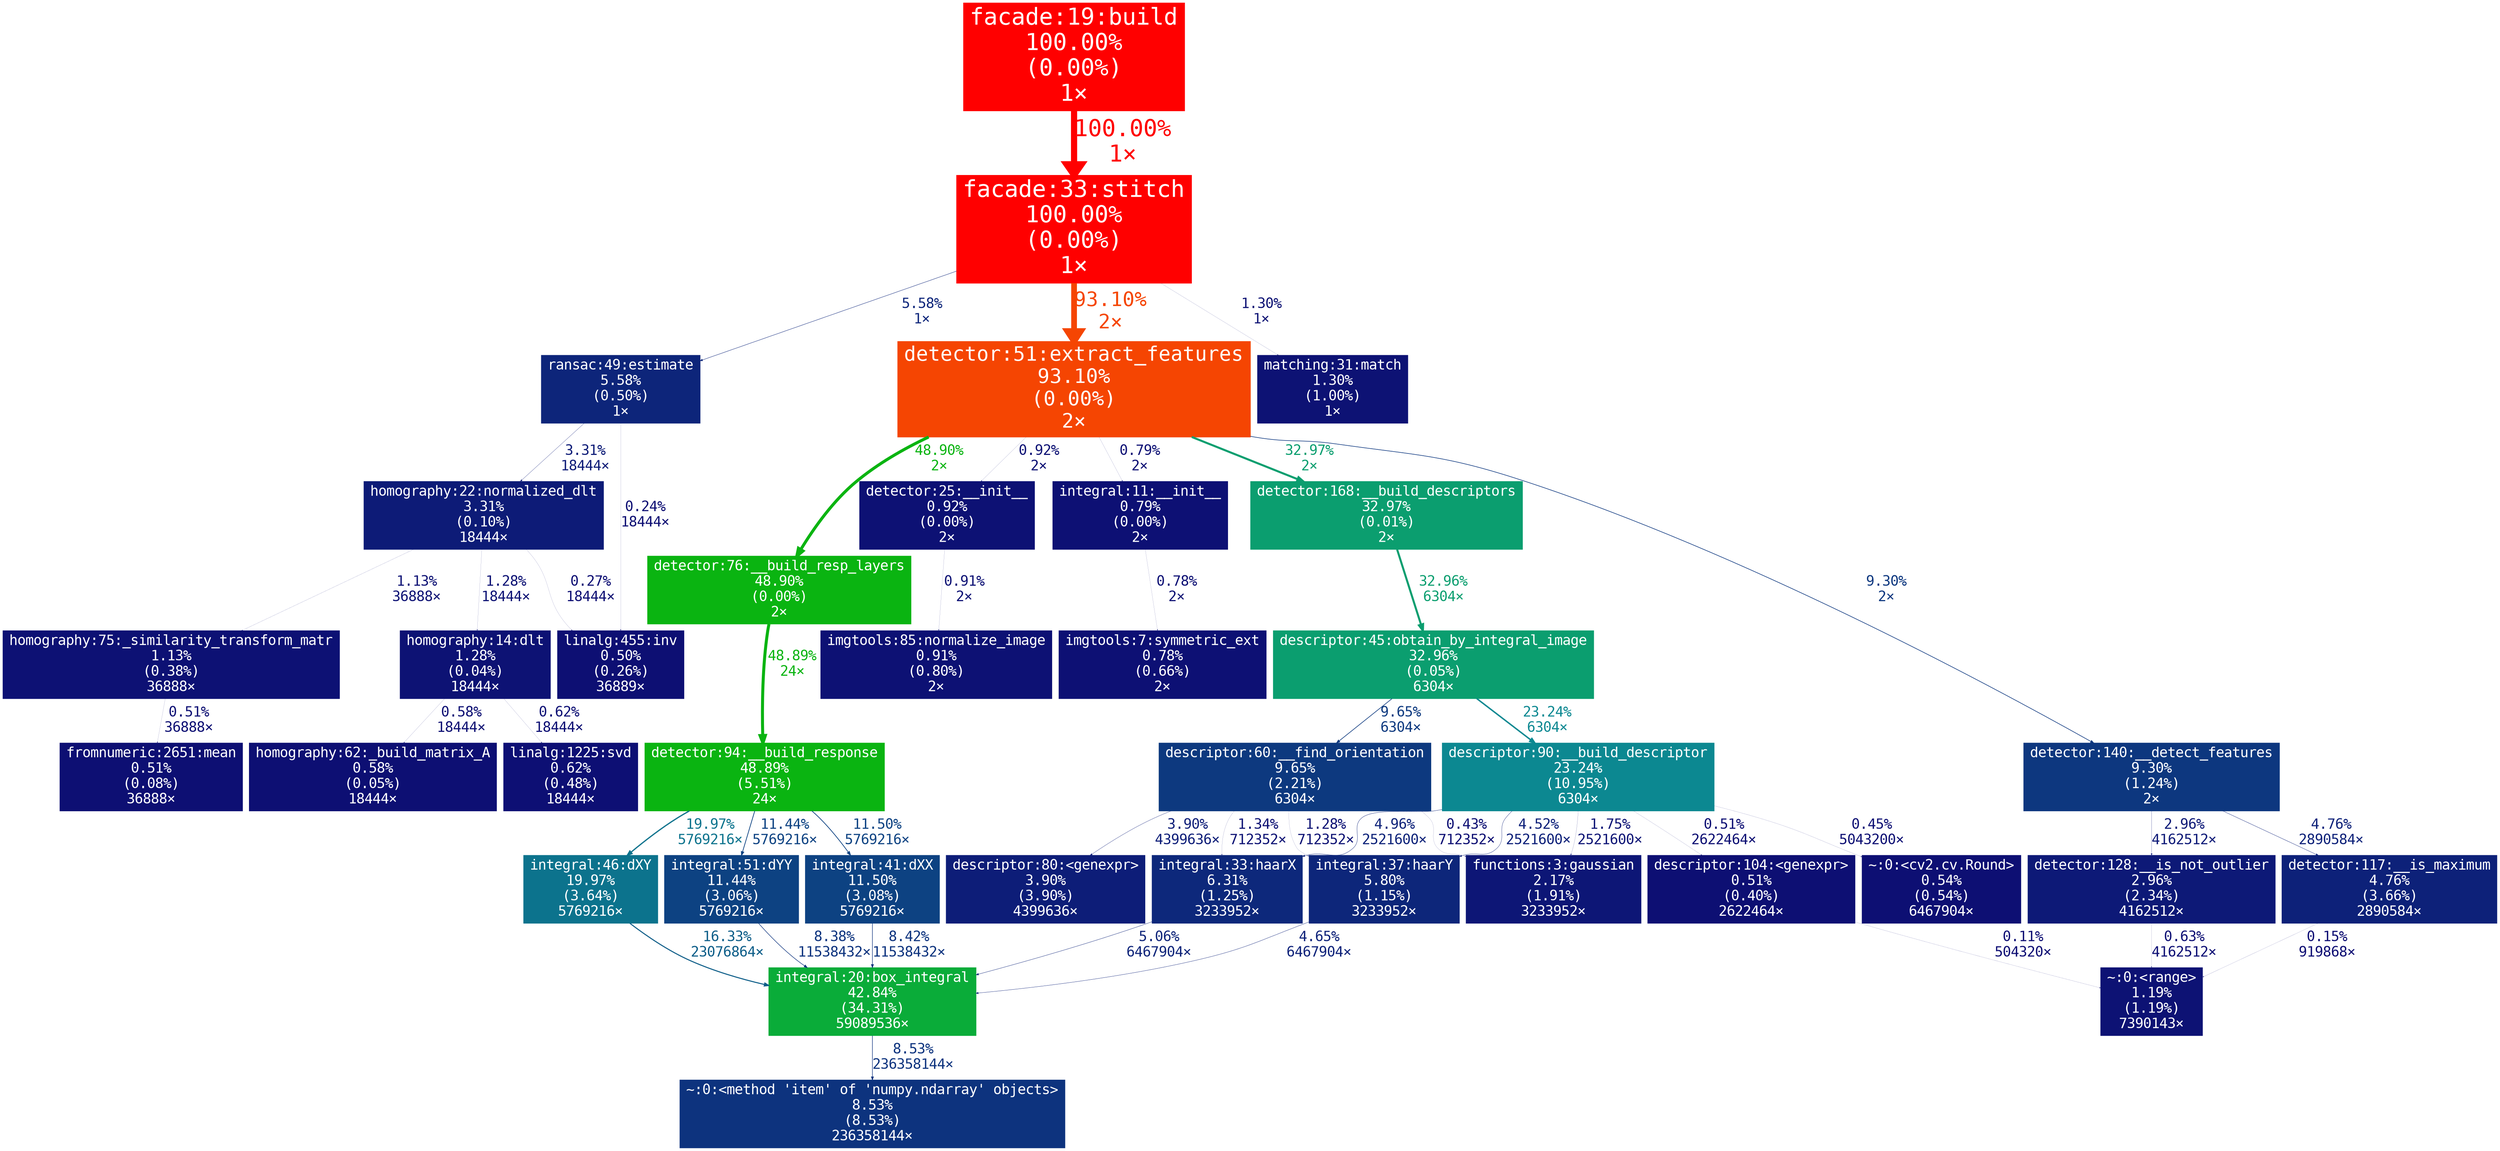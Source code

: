 digraph {
	graph [fontname=Consolas, nodesep=0.125, ranksep=0.25];
	node [fontcolor=white, fontname=Consolas, height=0, shape=box, style=filled, width=0];
	edge [fontname=Consolas];
	1 [color="#0d0f73", fontcolor="#ffffff", fontsize="18.00", label="linalg:455:inv\n0.50%\n(0.26%)\n36889×"];
	2 [color="#0d0f74", fontcolor="#ffffff", fontsize="18.00", label="linalg:1225:svd\n0.62%\n(0.48%)\n18444×"];
	5 [color="#0d377f", fontcolor="#ffffff", fontsize="18.00", label="detector:140:__detect_features\n9.30%\n(1.24%)\n2×"];
	5 -> 75 [arrowsize="0.24", color="#0d1977", fontcolor="#0d1977", fontsize="18.00", label="2.96%\n4162512×", labeldistance="0.24", penwidth="0.24"];
	5 -> 93 [arrowsize="0.31", color="#0d2179", fontcolor="#0d2179", fontsize="18.00", label="4.76%\n2890584×", labeldistance="0.38", penwidth="0.38"];
	6 [color="#f54502", fontcolor="#ffffff", fontsize="26.00", label="detector:51:extract_features\n93.10%\n(0.00%)\n2×"];
	6 -> 5 [arrowsize="0.43", color="#0d377f", fontcolor="#0d377f", fontsize="18.00", label="9.30%\n2×", labeldistance="0.74", penwidth="0.74"];
	6 -> 44 [arrowsize="0.81", color="#0b9e6f", fontcolor="#0b9e6f", fontsize="18.00", label="32.97%\n2×", labeldistance="2.64", penwidth="2.64"];
	6 -> 46 [arrowsize="0.16", color="#0d1174", fontcolor="#0d1174", fontsize="18.00", label="0.92%\n2×", labeldistance="0.10", penwidth="0.10"];
	6 -> 55 [arrowsize="0.16", color="#0d1074", fontcolor="#0d1074", fontsize="18.00", label="0.79%\n2×", labeldistance="0.10", penwidth="0.10"];
	6 -> 110 [arrowsize="0.99", color="#0ab411", fontcolor="#0ab411", fontsize="18.00", label="48.90%\n2×", labeldistance="3.91", penwidth="3.91"];
	8 [color="#ff0000", fontcolor="#ffffff", fontsize="30.00", label="facade:33:stitch\n100.00%\n(0.00%)\n1×"];
	8 -> 6 [arrowsize="1.36", color="#f54502", fontcolor="#f54502", fontsize="26.00", label="93.10%\n2×", labeldistance="7.45", penwidth="7.45"];
	8 -> 15 [arrowsize="0.16", color="#0d1274", fontcolor="#0d1274", fontsize="18.00", label="1.30%\n1×", labeldistance="0.10", penwidth="0.10"];
	8 -> 58 [arrowsize="0.33", color="#0d257a", fontcolor="#0d257a", fontsize="18.00", label="5.58%\n1×", labeldistance="0.45", penwidth="0.45"];
	9 [color="#0c8891", fontcolor="#ffffff", fontsize="18.00", label="descriptor:90:__build_descriptor\n23.24%\n(10.95%)\n6304×"];
	9 -> 76 [arrowsize="0.16", color="#0d0f73", fontcolor="#0d0f73", fontsize="18.00", label="0.45%\n5043200×", labeldistance="0.10", penwidth="0.10"];
	9 -> 144 [arrowsize="0.16", color="#0d0f73", fontcolor="#0d0f73", fontsize="18.00", label="0.51%\n2622464×", labeldistance="0.10", penwidth="0.10"];
	9 -> 153 [arrowsize="0.32", color="#0d2279", fontcolor="#0d2279", fontsize="18.00", label="4.96%\n2521600×", labeldistance="0.40", penwidth="0.40"];
	9 -> 155 [arrowsize="0.19", color="#0d1475", fontcolor="#0d1475", fontsize="18.00", label="1.75%\n2521600×", labeldistance="0.14", penwidth="0.14"];
	9 -> 163 [arrowsize="0.30", color="#0d2079", fontcolor="#0d2079", fontsize="18.00", label="4.52%\n2521600×", labeldistance="0.36", penwidth="0.36"];
	10 [color="#0b9e6f", fontcolor="#ffffff", fontsize="18.00", label="descriptor:45:obtain_by_integral_image\n32.96%\n(0.05%)\n6304×"];
	10 -> 9 [arrowsize="0.68", color="#0c8891", fontcolor="#0c8891", fontsize="18.00", label="23.24%\n6304×", labeldistance="1.86", penwidth="1.86"];
	10 -> 70 [arrowsize="0.44", color="#0d397f", fontcolor="#0d397f", fontsize="18.00", label="9.65%\n6304×", labeldistance="0.77", penwidth="0.77"];
	11 [color="#0d1274", fontcolor="#ffffff", fontsize="18.00", label="homography:14:dlt\n1.28%\n(0.04%)\n18444×"];
	11 -> 2 [arrowsize="0.16", color="#0d0f74", fontcolor="#0d0f74", fontsize="18.00", label="0.62%\n18444×", labeldistance="0.10", penwidth="0.10"];
	11 -> 18 [arrowsize="0.16", color="#0d0f73", fontcolor="#0d0f73", fontsize="18.00", label="0.58%\n18444×", labeldistance="0.10", penwidth="0.10"];
	15 [color="#0d1274", fontcolor="#ffffff", fontsize="18.00", label="matching:31:match\n1.30%\n(1.00%)\n1×"];
	16 [color="#0c738d", fontcolor="#ffffff", fontsize="18.00", label="integral:46:dXY\n19.97%\n(3.64%)\n5769216×"];
	16 -> 90 [arrowsize="0.57", color="#0c5d88", fontcolor="#0c5d88", fontsize="18.00", label="16.33%\n23076864×", labeldistance="1.31", penwidth="1.31"];
	17 [color="#0ab411", fontcolor="#ffffff", fontsize="18.00", label="detector:94:__build_response\n48.89%\n(5.51%)\n24×"];
	17 -> 16 [arrowsize="0.63", color="#0c738d", fontcolor="#0c738d", fontsize="18.00", label="19.97%\n5769216×", labeldistance="1.60", penwidth="1.60"];
	17 -> 62 [arrowsize="0.48", color="#0d4282", fontcolor="#0d4282", fontsize="18.00", label="11.44%\n5769216×", labeldistance="0.92", penwidth="0.92"];
	17 -> 66 [arrowsize="0.48", color="#0d4282", fontcolor="#0d4282", fontsize="18.00", label="11.50%\n5769216×", labeldistance="0.92", penwidth="0.92"];
	18 [color="#0d0f73", fontcolor="#ffffff", fontsize="18.00", label="homography:62:_build_matrix_A\n0.58%\n(0.05%)\n18444×"];
	21 [color="#0d0f73", fontcolor="#ffffff", fontsize="18.00", label="fromnumeric:2651:mean\n0.51%\n(0.08%)\n36888×"];
	22 [color="#0d1174", fontcolor="#ffffff", fontsize="18.00", label="homography:75:_similarity_transform_matr\n1.13%\n(0.38%)\n36888×"];
	22 -> 21 [arrowsize="0.16", color="#0d0f73", fontcolor="#0d0f73", fontsize="18.00", label="0.51%\n36888×", labeldistance="0.10", penwidth="0.10"];
	25 [color="#0d1074", fontcolor="#ffffff", fontsize="18.00", label="imgtools:7:symmetric_ext\n0.78%\n(0.66%)\n2×"];
	30 [color="#0d1174", fontcolor="#ffffff", fontsize="18.00", label="imgtools:85:normalize_image\n0.91%\n(0.80%)\n2×"];
	44 [color="#0b9e6f", fontcolor="#ffffff", fontsize="18.00", label="detector:168:__build_descriptors\n32.97%\n(0.01%)\n2×"];
	44 -> 10 [arrowsize="0.81", color="#0b9e6f", fontcolor="#0b9e6f", fontsize="18.00", label="32.96%\n6304×", labeldistance="2.64", penwidth="2.64"];
	46 [color="#0d1174", fontcolor="#ffffff", fontsize="18.00", label="detector:25:__init__\n0.92%\n(0.00%)\n2×"];
	46 -> 30 [arrowsize="0.16", color="#0d1174", fontcolor="#0d1174", fontsize="18.00", label="0.91%\n2×", labeldistance="0.10", penwidth="0.10"];
	55 [color="#0d1074", fontcolor="#ffffff", fontsize="18.00", label="integral:11:__init__\n0.79%\n(0.00%)\n2×"];
	55 -> 25 [arrowsize="0.16", color="#0d1074", fontcolor="#0d1074", fontsize="18.00", label="0.78%\n2×", labeldistance="0.10", penwidth="0.10"];
	58 [color="#0d257a", fontcolor="#ffffff", fontsize="18.00", label="ransac:49:estimate\n5.58%\n(0.50%)\n1×"];
	58 -> 1 [arrowsize="0.16", color="#0d0e73", fontcolor="#0d0e73", fontsize="18.00", label="0.24%\n18444×", labeldistance="0.10", penwidth="0.10"];
	58 -> 74 [arrowsize="0.26", color="#0d1b77", fontcolor="#0d1b77", fontsize="18.00", label="3.31%\n18444×", labeldistance="0.26", penwidth="0.26"];
	61 [color="#ff0000", fontcolor="#ffffff", fontsize="30.00", label="facade:19:build\n100.00%\n(0.00%)\n1×"];
	61 -> 8 [arrowsize="1.41", color="#ff0000", fontcolor="#ff0000", fontsize="30.00", label="100.00%\n1×", labeldistance="8.00", penwidth="8.00"];
	62 [color="#0d4282", fontcolor="#ffffff", fontsize="18.00", label="integral:51:dYY\n11.44%\n(3.06%)\n5769216×"];
	62 -> 90 [arrowsize="0.41", color="#0d337e", fontcolor="#0d337e", fontsize="18.00", label="8.38%\n11538432×", labeldistance="0.67", penwidth="0.67"];
	66 [color="#0d4282", fontcolor="#ffffff", fontsize="18.00", label="integral:41:dXX\n11.50%\n(3.08%)\n5769216×"];
	66 -> 90 [arrowsize="0.41", color="#0d337e", fontcolor="#0d337e", fontsize="18.00", label="8.42%\n11538432×", labeldistance="0.67", penwidth="0.67"];
	69 [color="#0d1d78", fontcolor="#ffffff", fontsize="18.00", label="descriptor:80:<genexpr>\n3.90%\n(3.90%)\n4399636×"];
	70 [color="#0d397f", fontcolor="#ffffff", fontsize="18.00", label="descriptor:60:__find_orientation\n9.65%\n(2.21%)\n6304×"];
	70 -> 69 [arrowsize="0.28", color="#0d1d78", fontcolor="#0d1d78", fontsize="18.00", label="3.90%\n4399636×", labeldistance="0.31", penwidth="0.31"];
	70 -> 153 [arrowsize="0.16", color="#0d1274", fontcolor="#0d1274", fontsize="18.00", label="1.34%\n712352×", labeldistance="0.11", penwidth="0.11"];
	70 -> 155 [arrowsize="0.16", color="#0d0f73", fontcolor="#0d0f73", fontsize="18.00", label="0.43%\n712352×", labeldistance="0.10", penwidth="0.10"];
	70 -> 163 [arrowsize="0.16", color="#0d1274", fontcolor="#0d1274", fontsize="18.00", label="1.28%\n712352×", labeldistance="0.10", penwidth="0.10"];
	74 [color="#0d1b77", fontcolor="#ffffff", fontsize="18.00", label="homography:22:normalized_dlt\n3.31%\n(0.10%)\n18444×"];
	74 -> 1 [arrowsize="0.16", color="#0d0e73", fontcolor="#0d0e73", fontsize="18.00", label="0.27%\n18444×", labeldistance="0.10", penwidth="0.10"];
	74 -> 11 [arrowsize="0.16", color="#0d1274", fontcolor="#0d1274", fontsize="18.00", label="1.28%\n18444×", labeldistance="0.10", penwidth="0.10"];
	74 -> 22 [arrowsize="0.16", color="#0d1174", fontcolor="#0d1174", fontsize="18.00", label="1.13%\n36888×", labeldistance="0.10", penwidth="0.10"];
	75 [color="#0d1977", fontcolor="#ffffff", fontsize="18.00", label="detector:128:__is_not_outlier\n2.96%\n(2.34%)\n4162512×"];
	75 -> 139 [arrowsize="0.16", color="#0d0f74", fontcolor="#0d0f74", fontsize="18.00", label="0.63%\n4162512×", labeldistance="0.10", penwidth="0.10"];
	76 [color="#0d0f73", fontcolor="#ffffff", fontsize="18.00", label="~:0:<cv2.cv.Round>\n0.54%\n(0.54%)\n6467904×"];
	89 [color="#0d337e", fontcolor="#ffffff", fontsize="18.00", label="~:0:<method 'item' of 'numpy.ndarray' objects>\n8.53%\n(8.53%)\n236358144×"];
	90 [color="#0aac39", fontcolor="#ffffff", fontsize="18.00", label="integral:20:box_integral\n42.84%\n(34.31%)\n59089536×"];
	90 -> 89 [arrowsize="0.41", color="#0d337e", fontcolor="#0d337e", fontsize="18.00", label="8.53%\n236358144×", labeldistance="0.68", penwidth="0.68"];
	93 [color="#0d2179", fontcolor="#ffffff", fontsize="18.00", label="detector:117:__is_maximum\n4.76%\n(3.66%)\n2890584×"];
	93 -> 139 [arrowsize="0.16", color="#0d0d73", fontcolor="#0d0d73", fontsize="18.00", label="0.15%\n919868×", labeldistance="0.10", penwidth="0.10"];
	110 [color="#0ab411", fontcolor="#ffffff", fontsize="18.00", label="detector:76:__build_resp_layers\n48.90%\n(0.00%)\n2×"];
	110 -> 17 [arrowsize="0.99", color="#0ab411", fontcolor="#0ab411", fontsize="18.00", label="48.89%\n24×", labeldistance="3.91", penwidth="3.91"];
	139 [color="#0d1274", fontcolor="#ffffff", fontsize="18.00", label="~:0:<range>\n1.19%\n(1.19%)\n7390143×"];
	144 [color="#0d0f73", fontcolor="#ffffff", fontsize="18.00", label="descriptor:104:<genexpr>\n0.51%\n(0.40%)\n2622464×"];
	144 -> 139 [arrowsize="0.16", color="#0d0d73", fontcolor="#0d0d73", fontsize="18.00", label="0.11%\n504320×", labeldistance="0.10", penwidth="0.10"];
	153 [color="#0d287b", fontcolor="#ffffff", fontsize="18.00", label="integral:33:haarX\n6.31%\n(1.25%)\n3233952×"];
	153 -> 90 [arrowsize="0.32", color="#0d2379", fontcolor="#0d2379", fontsize="18.00", label="5.06%\n6467904×", labeldistance="0.40", penwidth="0.40"];
	155 [color="#0d1676", fontcolor="#ffffff", fontsize="18.00", label="functions:3:gaussian\n2.17%\n(1.91%)\n3233952×"];
	163 [color="#0d267a", fontcolor="#ffffff", fontsize="18.00", label="integral:37:haarY\n5.80%\n(1.15%)\n3233952×"];
	163 -> 90 [arrowsize="0.30", color="#0d2179", fontcolor="#0d2179", fontsize="18.00", label="4.65%\n6467904×", labeldistance="0.37", penwidth="0.37"];
}
